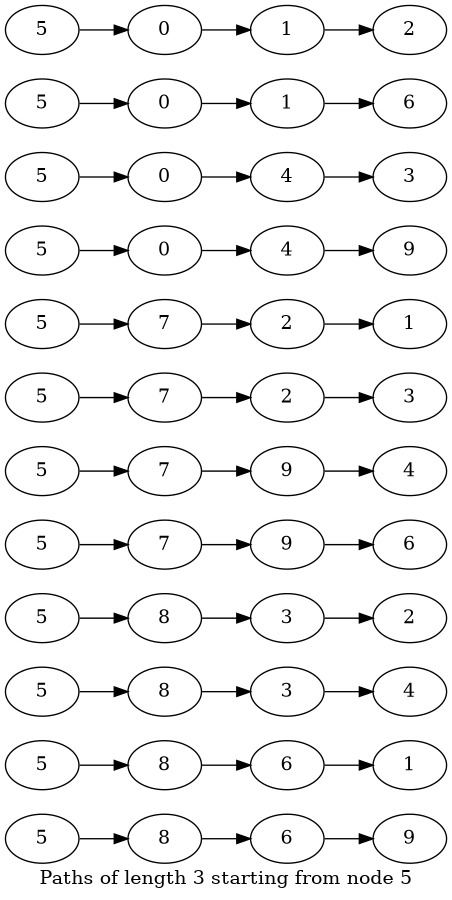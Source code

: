 strict digraph
{
	graph [label = "Paths of length 3 starting from node 5" rankdir = LR size = "6x7"];

	"1" [label = "5"]
	"2" [label = "8"]
	"3" [label = "6"]
	"4" [label = "9"]
	"5" [label = "5"]
	"6" [label = "8"]
	"7" [label = "6"]
	"8" [label = "1"]
	"9" [label = "5"]
	"10" [label = "8"]
	"11" [label = "3"]
	"12" [label = "4"]
	"13" [label = "5"]
	"14" [label = "8"]
	"15" [label = "3"]
	"16" [label = "2"]
	"17" [label = "5"]
	"18" [label = "7"]
	"19" [label = "9"]
	"20" [label = "6"]
	"21" [label = "5"]
	"22" [label = "7"]
	"23" [label = "9"]
	"24" [label = "4"]
	"25" [label = "5"]
	"26" [label = "7"]
	"27" [label = "2"]
	"28" [label = "3"]
	"29" [label = "5"]
	"30" [label = "7"]
	"31" [label = "2"]
	"32" [label = "1"]
	"33" [label = "5"]
	"34" [label = "0"]
	"35" [label = "4"]
	"36" [label = "9"]
	"37" [label = "5"]
	"38" [label = "0"]
	"39" [label = "4"]
	"40" [label = "3"]
	"41" [label = "5"]
	"42" [label = "0"]
	"43" [label = "1"]
	"44" [label = "6"]
	"45" [label = "5"]
	"46" [label = "0"]
	"47" [label = "1"]
	"48" [label = "2"]
	"1" -> "2" -> "3" -> "4";
	"5" -> "6" -> "7" -> "8";
	"9" -> "10" -> "11" -> "12";
	"13" -> "14" -> "15" -> "16";
	"17" -> "18" -> "19" -> "20";
	"21" -> "22" -> "23" -> "24";
	"25" -> "26" -> "27" -> "28";
	"29" -> "30" -> "31" -> "32";
	"33" -> "34" -> "35" -> "36";
	"37" -> "38" -> "39" -> "40";
	"41" -> "42" -> "43" -> "44";
	"45" -> "46" -> "47" -> "48";
}
